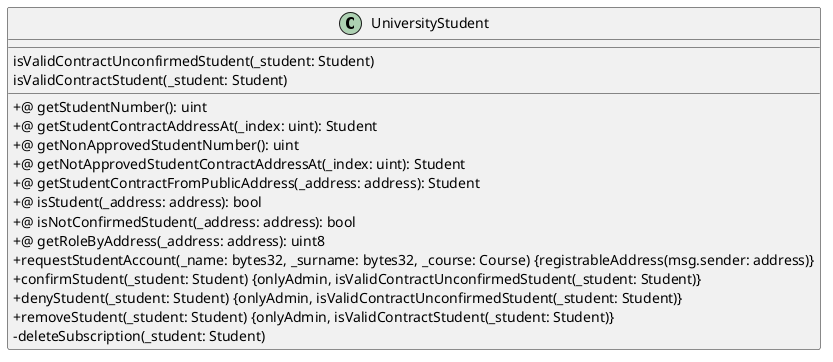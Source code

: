 @startuml
skinparam classAttributeIconSize 0
class UniversityStudent {
__
isValidContractUnconfirmedStudent(_student: Student)
isValidContractStudent(_student: Student)
__
+@ getStudentNumber(): uint
+@ getStudentContractAddressAt(_index: uint): Student
+@ getNonApprovedStudentNumber(): uint
+@ getNotApprovedStudentContractAddressAt(_index: uint): Student
+@ getStudentContractFromPublicAddress(_address: address): Student
+@ isStudent(_address: address): bool
+@ isNotConfirmedStudent(_address: address): bool
+@ getRoleByAddress(_address: address): uint8
+ requestStudentAccount(_name: bytes32, _surname: bytes32, _course: Course) {registrableAddress(msg.sender: address)}
+ confirmStudent(_student: Student) {onlyAdmin, isValidContractUnconfirmedStudent(_student: Student)}
+ denyStudent(_student: Student) {onlyAdmin, isValidContractUnconfirmedStudent(_student: Student)}
+ removeStudent(_student: Student) {onlyAdmin, isValidContractStudent(_student: Student)}
- deleteSubscription(_student: Student)
}
@enduml
